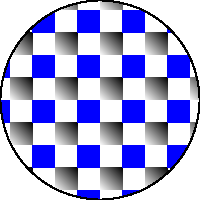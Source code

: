 size(0,100);
import patterns;

real d=4mm;
picture tiling;
guide square=scale(d)*unitsquare;
axialshade(tiling,square,white,(0,0),black,(d,d));
fill(tiling,shift(d,d)*square,blue);
add("shadedtiling",tiling);

filldraw(unitcircle,pattern("shadedtiling"));

